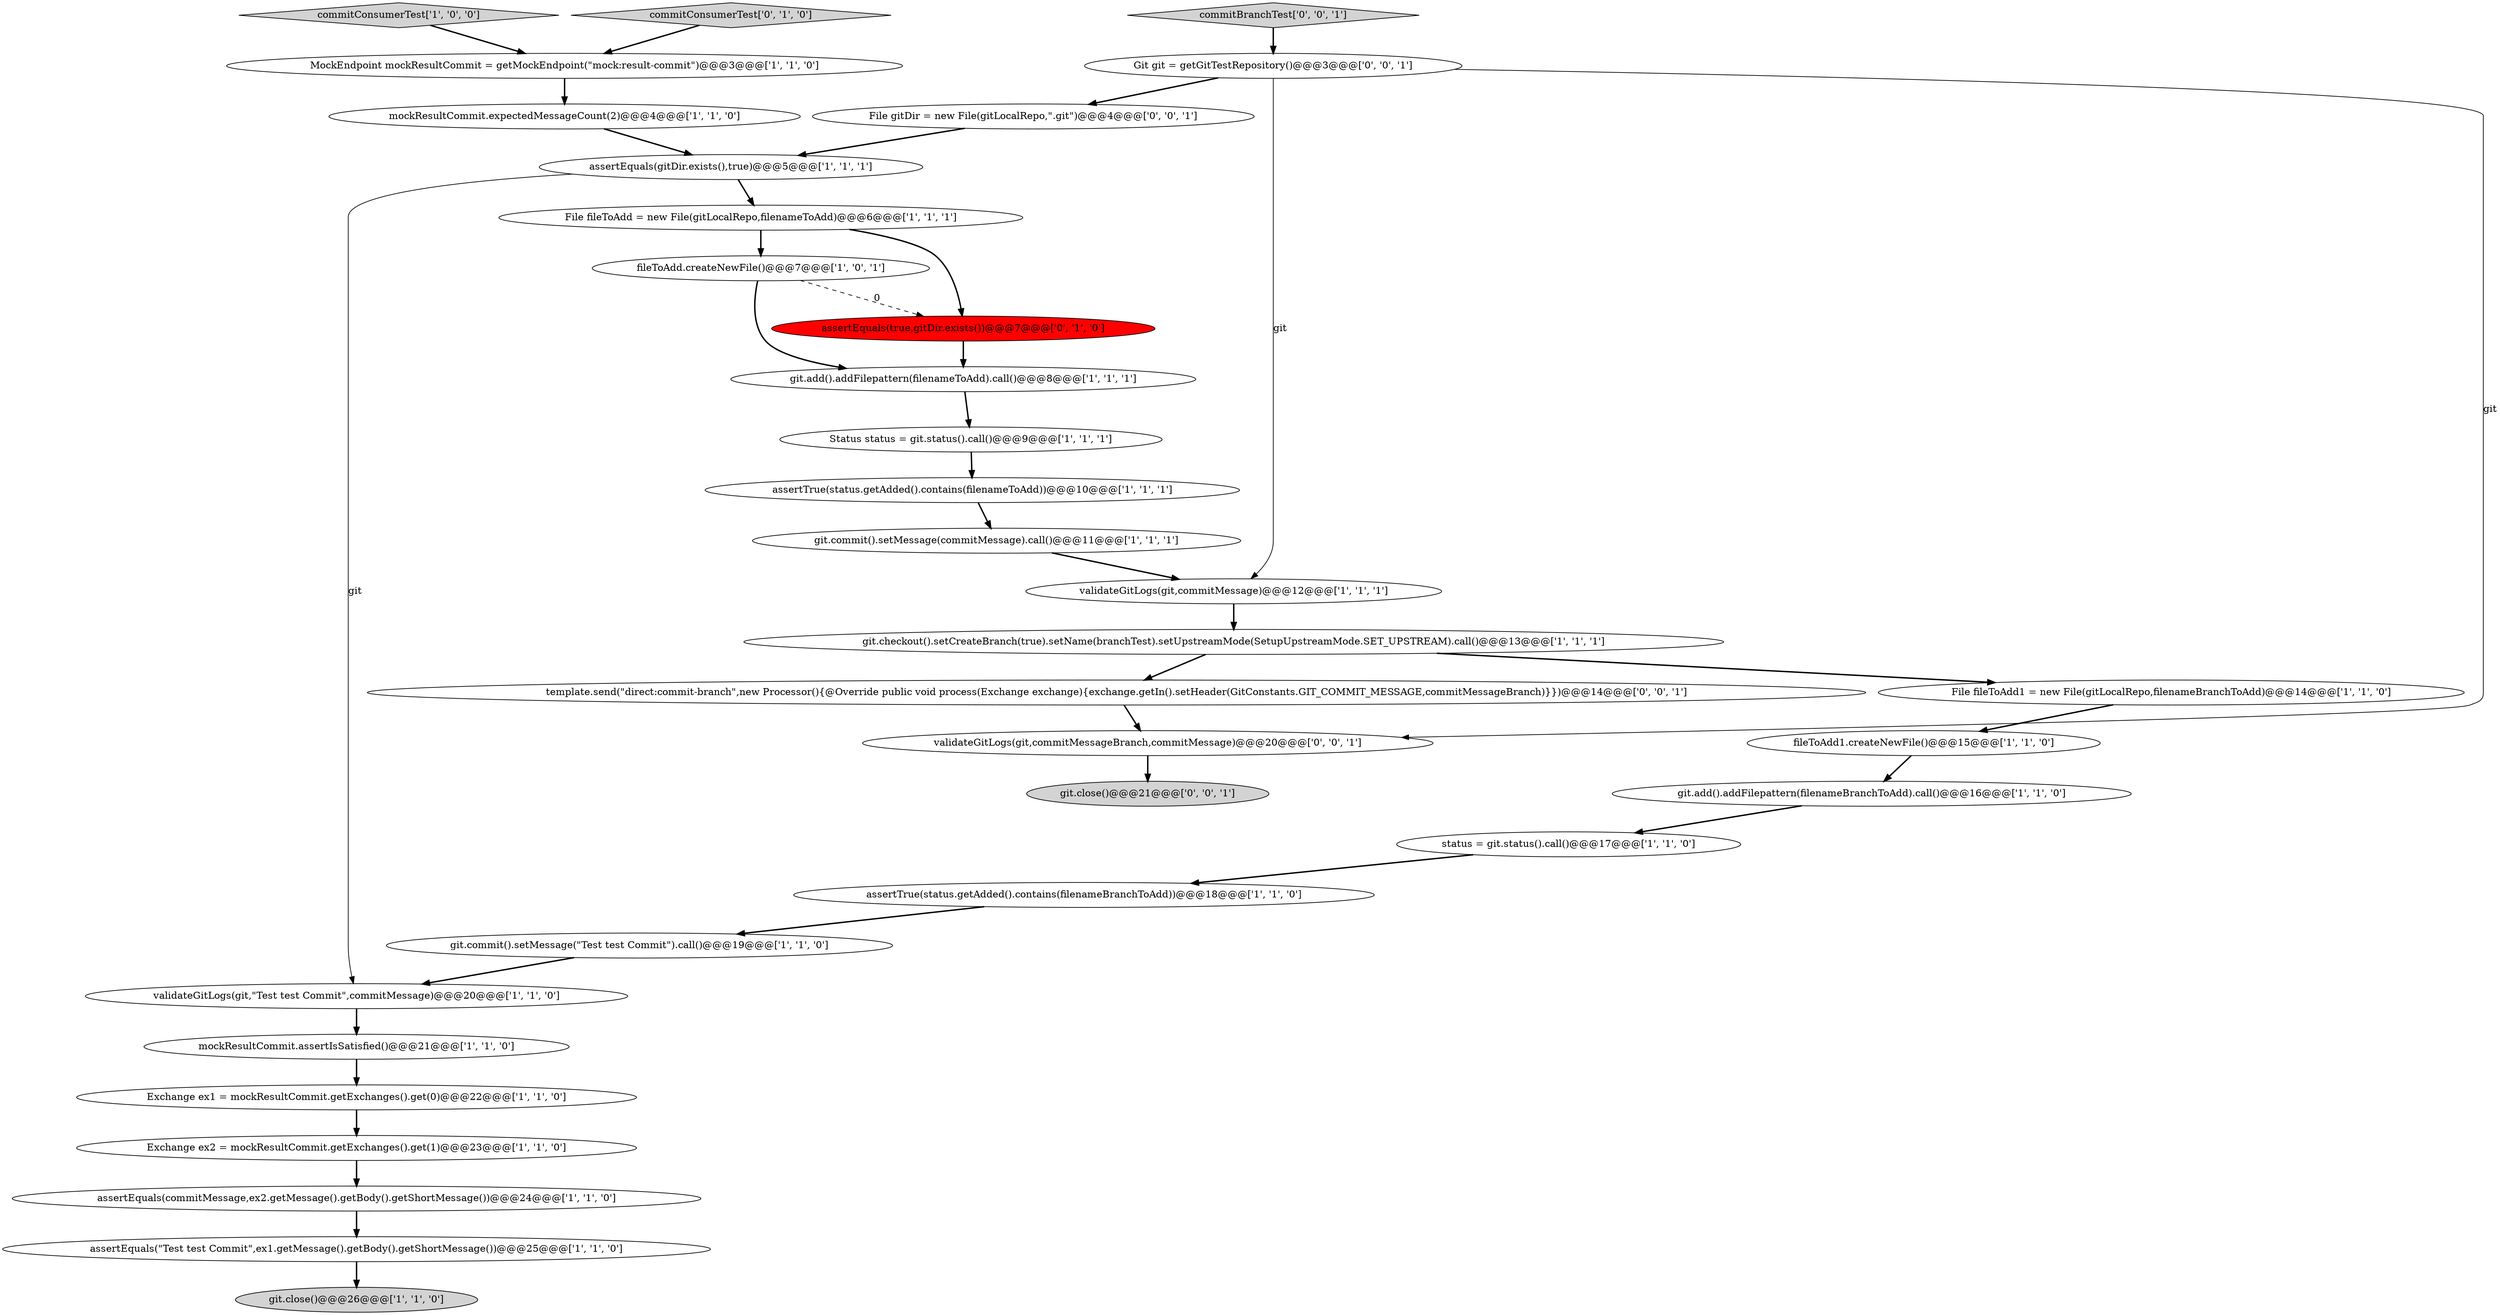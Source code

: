 digraph {
12 [style = filled, label = "status = git.status().call()@@@17@@@['1', '1', '0']", fillcolor = white, shape = ellipse image = "AAA0AAABBB1BBB"];
30 [style = filled, label = "File gitDir = new File(gitLocalRepo,\".git\")@@@4@@@['0', '0', '1']", fillcolor = white, shape = ellipse image = "AAA0AAABBB3BBB"];
18 [style = filled, label = "assertEquals(commitMessage,ex2.getMessage().getBody().getShortMessage())@@@24@@@['1', '1', '0']", fillcolor = white, shape = ellipse image = "AAA0AAABBB1BBB"];
14 [style = filled, label = "git.checkout().setCreateBranch(true).setName(branchTest).setUpstreamMode(SetupUpstreamMode.SET_UPSTREAM).call()@@@13@@@['1', '1', '1']", fillcolor = white, shape = ellipse image = "AAA0AAABBB1BBB"];
15 [style = filled, label = "mockResultCommit.assertIsSatisfied()@@@21@@@['1', '1', '0']", fillcolor = white, shape = ellipse image = "AAA0AAABBB1BBB"];
8 [style = filled, label = "Exchange ex1 = mockResultCommit.getExchanges().get(0)@@@22@@@['1', '1', '0']", fillcolor = white, shape = ellipse image = "AAA0AAABBB1BBB"];
27 [style = filled, label = "git.close()@@@21@@@['0', '0', '1']", fillcolor = lightgray, shape = ellipse image = "AAA0AAABBB3BBB"];
32 [style = filled, label = "commitBranchTest['0', '0', '1']", fillcolor = lightgray, shape = diamond image = "AAA0AAABBB3BBB"];
9 [style = filled, label = "git.add().addFilepattern(filenameBranchToAdd).call()@@@16@@@['1', '1', '0']", fillcolor = white, shape = ellipse image = "AAA0AAABBB1BBB"];
0 [style = filled, label = "fileToAdd.createNewFile()@@@7@@@['1', '0', '1']", fillcolor = white, shape = ellipse image = "AAA0AAABBB1BBB"];
16 [style = filled, label = "assertTrue(status.getAdded().contains(filenameToAdd))@@@10@@@['1', '1', '1']", fillcolor = white, shape = ellipse image = "AAA0AAABBB1BBB"];
26 [style = filled, label = "assertEquals(true,gitDir.exists())@@@7@@@['0', '1', '0']", fillcolor = red, shape = ellipse image = "AAA1AAABBB2BBB"];
25 [style = filled, label = "commitConsumerTest['0', '1', '0']", fillcolor = lightgray, shape = diamond image = "AAA0AAABBB2BBB"];
13 [style = filled, label = "assertTrue(status.getAdded().contains(filenameBranchToAdd))@@@18@@@['1', '1', '0']", fillcolor = white, shape = ellipse image = "AAA0AAABBB1BBB"];
4 [style = filled, label = "MockEndpoint mockResultCommit = getMockEndpoint(\"mock:result-commit\")@@@3@@@['1', '1', '0']", fillcolor = white, shape = ellipse image = "AAA0AAABBB1BBB"];
11 [style = filled, label = "validateGitLogs(git,commitMessage)@@@12@@@['1', '1', '1']", fillcolor = white, shape = ellipse image = "AAA0AAABBB1BBB"];
19 [style = filled, label = "commitConsumerTest['1', '0', '0']", fillcolor = lightgray, shape = diamond image = "AAA0AAABBB1BBB"];
31 [style = filled, label = "Git git = getGitTestRepository()@@@3@@@['0', '0', '1']", fillcolor = white, shape = ellipse image = "AAA0AAABBB3BBB"];
24 [style = filled, label = "assertEquals(\"Test test Commit\",ex1.getMessage().getBody().getShortMessage())@@@25@@@['1', '1', '0']", fillcolor = white, shape = ellipse image = "AAA0AAABBB1BBB"];
20 [style = filled, label = "File fileToAdd1 = new File(gitLocalRepo,filenameBranchToAdd)@@@14@@@['1', '1', '0']", fillcolor = white, shape = ellipse image = "AAA0AAABBB1BBB"];
23 [style = filled, label = "mockResultCommit.expectedMessageCount(2)@@@4@@@['1', '1', '0']", fillcolor = white, shape = ellipse image = "AAA0AAABBB1BBB"];
17 [style = filled, label = "File fileToAdd = new File(gitLocalRepo,filenameToAdd)@@@6@@@['1', '1', '1']", fillcolor = white, shape = ellipse image = "AAA0AAABBB1BBB"];
3 [style = filled, label = "git.commit().setMessage(commitMessage).call()@@@11@@@['1', '1', '1']", fillcolor = white, shape = ellipse image = "AAA0AAABBB1BBB"];
10 [style = filled, label = "validateGitLogs(git,\"Test test Commit\",commitMessage)@@@20@@@['1', '1', '0']", fillcolor = white, shape = ellipse image = "AAA0AAABBB1BBB"];
28 [style = filled, label = "validateGitLogs(git,commitMessageBranch,commitMessage)@@@20@@@['0', '0', '1']", fillcolor = white, shape = ellipse image = "AAA0AAABBB3BBB"];
1 [style = filled, label = "git.commit().setMessage(\"Test test Commit\").call()@@@19@@@['1', '1', '0']", fillcolor = white, shape = ellipse image = "AAA0AAABBB1BBB"];
5 [style = filled, label = "assertEquals(gitDir.exists(),true)@@@5@@@['1', '1', '1']", fillcolor = white, shape = ellipse image = "AAA0AAABBB1BBB"];
6 [style = filled, label = "fileToAdd1.createNewFile()@@@15@@@['1', '1', '0']", fillcolor = white, shape = ellipse image = "AAA0AAABBB1BBB"];
22 [style = filled, label = "Exchange ex2 = mockResultCommit.getExchanges().get(1)@@@23@@@['1', '1', '0']", fillcolor = white, shape = ellipse image = "AAA0AAABBB1BBB"];
29 [style = filled, label = "template.send(\"direct:commit-branch\",new Processor(){@Override public void process(Exchange exchange){exchange.getIn().setHeader(GitConstants.GIT_COMMIT_MESSAGE,commitMessageBranch)}})@@@14@@@['0', '0', '1']", fillcolor = white, shape = ellipse image = "AAA0AAABBB3BBB"];
21 [style = filled, label = "git.close()@@@26@@@['1', '1', '0']", fillcolor = lightgray, shape = ellipse image = "AAA0AAABBB1BBB"];
2 [style = filled, label = "git.add().addFilepattern(filenameToAdd).call()@@@8@@@['1', '1', '1']", fillcolor = white, shape = ellipse image = "AAA0AAABBB1BBB"];
7 [style = filled, label = "Status status = git.status().call()@@@9@@@['1', '1', '1']", fillcolor = white, shape = ellipse image = "AAA0AAABBB1BBB"];
16->3 [style = bold, label=""];
18->24 [style = bold, label=""];
17->26 [style = bold, label=""];
10->15 [style = bold, label=""];
23->5 [style = bold, label=""];
11->14 [style = bold, label=""];
0->2 [style = bold, label=""];
3->11 [style = bold, label=""];
25->4 [style = bold, label=""];
0->26 [style = dashed, label="0"];
31->28 [style = solid, label="git"];
20->6 [style = bold, label=""];
5->17 [style = bold, label=""];
13->1 [style = bold, label=""];
8->22 [style = bold, label=""];
29->28 [style = bold, label=""];
12->13 [style = bold, label=""];
26->2 [style = bold, label=""];
22->18 [style = bold, label=""];
17->0 [style = bold, label=""];
24->21 [style = bold, label=""];
30->5 [style = bold, label=""];
5->10 [style = solid, label="git"];
7->16 [style = bold, label=""];
31->30 [style = bold, label=""];
14->29 [style = bold, label=""];
9->12 [style = bold, label=""];
19->4 [style = bold, label=""];
2->7 [style = bold, label=""];
28->27 [style = bold, label=""];
6->9 [style = bold, label=""];
1->10 [style = bold, label=""];
15->8 [style = bold, label=""];
32->31 [style = bold, label=""];
4->23 [style = bold, label=""];
14->20 [style = bold, label=""];
31->11 [style = solid, label="git"];
}
